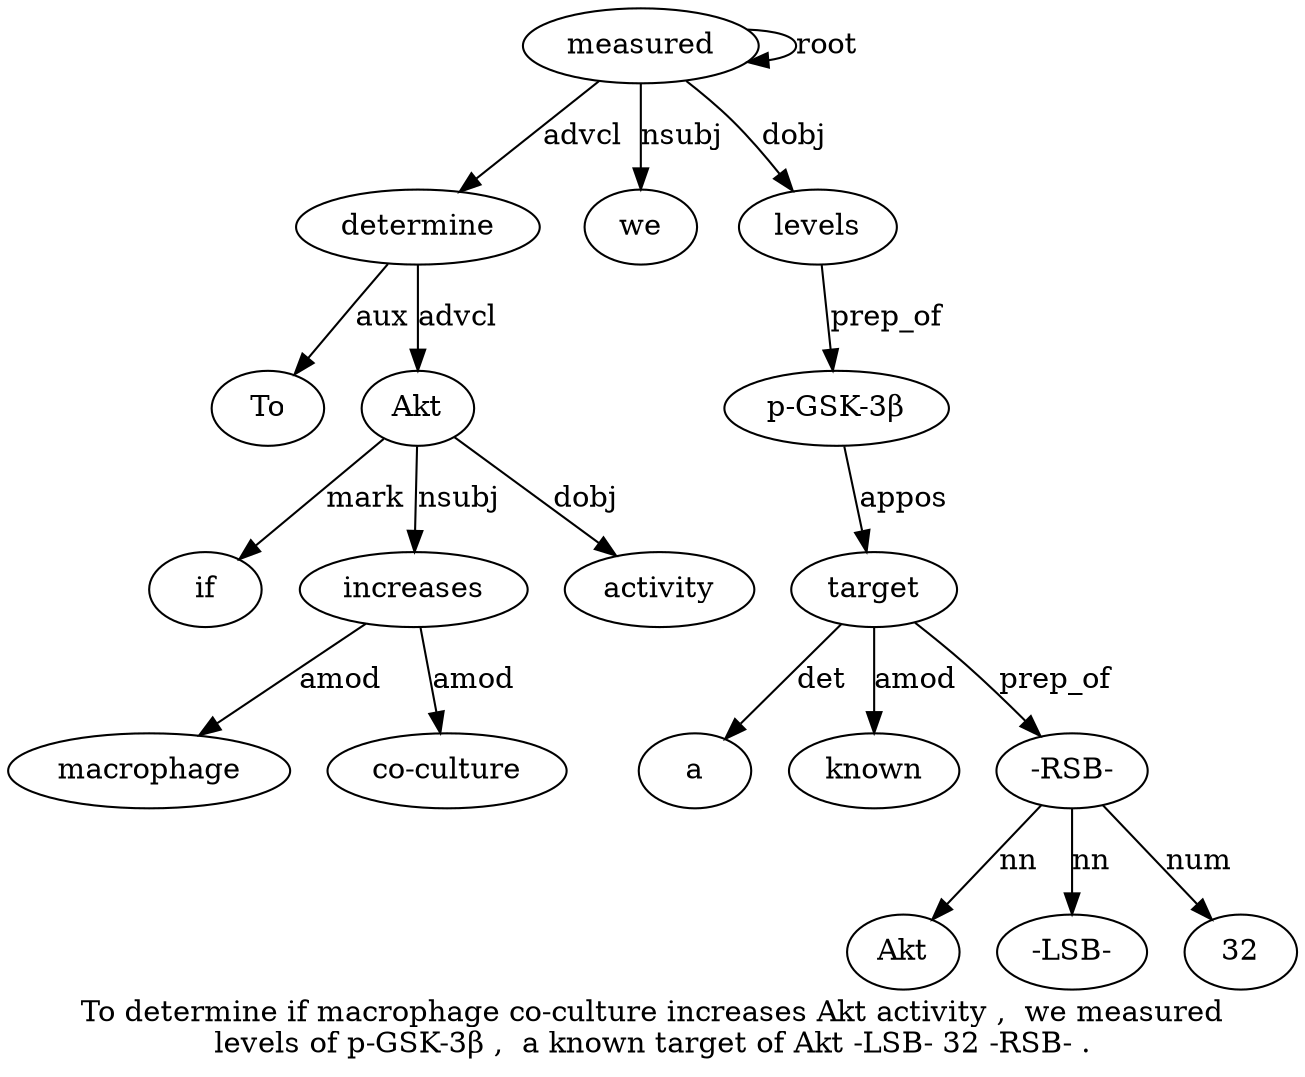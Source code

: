 digraph "To determine if macrophage co-culture increases Akt activity ,  we measured levels of p-GSK-3β ,  a known target of Akt -LSB- 32 -RSB- ." {
label="To determine if macrophage co-culture increases Akt activity ,  we measured
levels of p-GSK-3β ,  a known target of Akt -LSB- 32 -RSB- .";
determine2 [style=filled, fillcolor=white, label=determine];
To1 [style=filled, fillcolor=white, label=To];
determine2 -> To1  [label=aux];
measured11 [style=filled, fillcolor=white, label=measured];
measured11 -> determine2  [label=advcl];
Akt7 [style=filled, fillcolor=white, label=Akt];
if3 [style=filled, fillcolor=white, label=if];
Akt7 -> if3  [label=mark];
increases6 [style=filled, fillcolor=white, label=increases];
macrophage4 [style=filled, fillcolor=white, label=macrophage];
increases6 -> macrophage4  [label=amod];
"co-culture5" [style=filled, fillcolor=white, label="co-culture"];
increases6 -> "co-culture5"  [label=amod];
Akt7 -> increases6  [label=nsubj];
determine2 -> Akt7  [label=advcl];
activity8 [style=filled, fillcolor=white, label=activity];
Akt7 -> activity8  [label=dobj];
we10 [style=filled, fillcolor=white, label=we];
measured11 -> we10  [label=nsubj];
measured11 -> measured11  [label=root];
levels12 [style=filled, fillcolor=white, label=levels];
measured11 -> levels12  [label=dobj];
"p-GSK-3β14" [style=filled, fillcolor=white, label="p-GSK-3β"];
levels12 -> "p-GSK-3β14"  [label=prep_of];
target18 [style=filled, fillcolor=white, label=target];
a16 [style=filled, fillcolor=white, label=a];
target18 -> a16  [label=det];
known17 [style=filled, fillcolor=white, label=known];
target18 -> known17  [label=amod];
"p-GSK-3β14" -> target18  [label=appos];
"-RSB-23" [style=filled, fillcolor=white, label="-RSB-"];
Akt20 [style=filled, fillcolor=white, label=Akt];
"-RSB-23" -> Akt20  [label=nn];
"-LSB-21" [style=filled, fillcolor=white, label="-LSB-"];
"-RSB-23" -> "-LSB-21"  [label=nn];
32 [style=filled, fillcolor=white, label=32];
"-RSB-23" -> 32  [label=num];
target18 -> "-RSB-23"  [label=prep_of];
}
